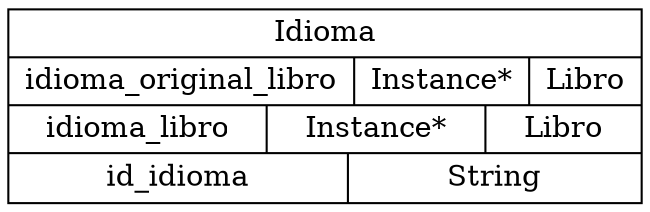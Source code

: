 digraph Ontologia {
	node [label="\N"];
	graph [bb="0,0,252,94"];
	Idioma [label="{Idioma|{idioma_original_libro|Instance*|{Libro}}|{idioma_libro|Instance*|{Libro}}|{id_idioma|String}}", shape=record, color="0.0,0.0,0.0", fontcolor="0.0,0.0,0.0", pos="126,47", rects="0,70,252,93 0,47,135,70 135,47,205,70 205,47,252,70 0,24,103,47 103,24,189,47 189,24,252,47 0,1,137,24 137,1,252,24", width="3.5", height="1.2917"];
}
